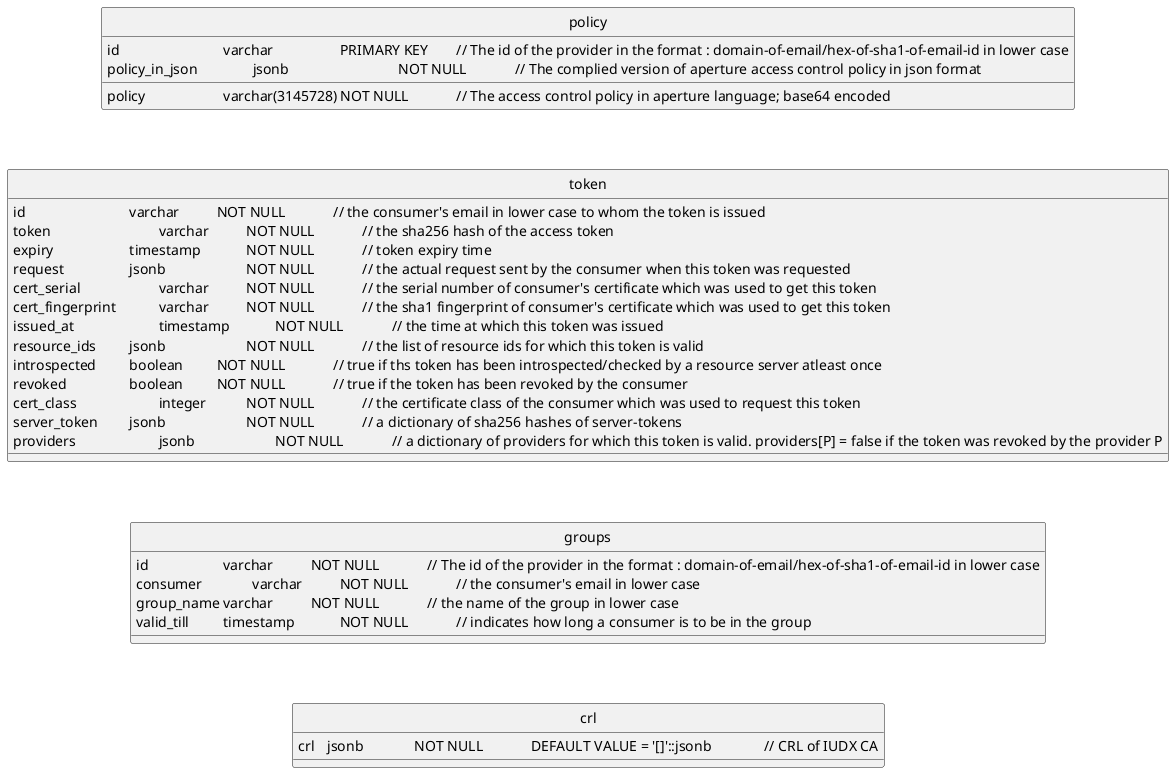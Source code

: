 @startuml
skinparam monochrome true
hide circle

entity policy {
	id				varchar			PRIMARY KEY	// The id of the provider in the format : domain-of-email/hex-of-sha1-of-email-id in lower case
	policy			varchar(3145728)	NOT NULL		// The access control policy in aperture language; base64 encoded
	policy_in_json		jsonb				NOT NULL		// The complied version of aperture access control policy in json format
}

entity token {
	id				varchar		NOT NULL		// the consumer's email in lower case to whom the token is issued
	token				varchar		NOT NULL		// the sha256 hash of the access token
	expiry			timestamp		NOT NULL		// token expiry time
	request			jsonb			NOT NULL		// the actual request sent by the consumer when this token was requested
	cert_serial			varchar		NOT NULL		// the serial number of consumer's certificate which was used to get this token
	cert_fingerprint		varchar		NOT NULL		// the sha1 fingerprint of consumer's certificate which was used to get this token 
	issued_at			timestamp		NOT NULL		// the time at which this token was issued
	resource_ids		jsonb			NOT NULL		// the list of resource ids for which this token is valid
	introspected		boolean		NOT NULL		// true if ths token has been introspected/checked by a resource server atleast once
	revoked			boolean		NOT NULL		// true if the token has been revoked by the consumer
	cert_class			integer		NOT NULL		// the certificate class of the consumer which was used to request this token
	server_token		jsonb			NOT NULL		// a dictionary of sha256 hashes of server-tokens
	providers			jsonb			NOT NULL		// a dictionary of providers for which this token is valid. providers[P] = false if the token was revoked by the provider P
}

entity groups {
	id			varchar		NOT NULL		// The id of the provider in the format : domain-of-email/hex-of-sha1-of-email-id in lower case
	consumer		varchar		NOT NULL		// the consumer's email in lower case
	group_name	varchar		NOT NULL		// the name of the group in lower case
	valid_till		timestamp		NOT NULL		// indicates how long a consumer is to be in the group
}

entity crl {
	crl	jsonb		NOT NULL		DEFAULT VALUE = '[]'::jsonb		// CRL of IUDX CA
}

policy -[hidden]- token 
token -[hidden]- groups 
groups -[hidden]- crl
@enduml
